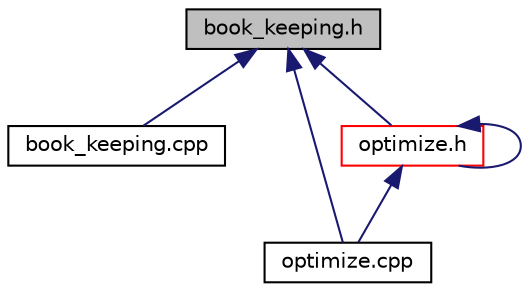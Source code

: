 digraph "book_keeping.h"
{
  edge [fontname="Helvetica",fontsize="10",labelfontname="Helvetica",labelfontsize="10"];
  node [fontname="Helvetica",fontsize="10",shape=record];
  Node38 [label="book_keeping.h",height=0.2,width=0.4,color="black", fillcolor="grey75", style="filled", fontcolor="black"];
  Node38 -> Node39 [dir="back",color="midnightblue",fontsize="10",style="solid",fontname="Helvetica"];
  Node39 [label="book_keeping.cpp",height=0.2,width=0.4,color="black", fillcolor="white", style="filled",URL="$book__keeping_8cpp.html"];
  Node38 -> Node40 [dir="back",color="midnightblue",fontsize="10",style="solid",fontname="Helvetica"];
  Node40 [label="optimize.cpp",height=0.2,width=0.4,color="black", fillcolor="white", style="filled",URL="$optimize_8cpp.html"];
  Node38 -> Node41 [dir="back",color="midnightblue",fontsize="10",style="solid",fontname="Helvetica"];
  Node41 [label="optimize.h",height=0.2,width=0.4,color="red", fillcolor="white", style="filled",URL="$optimize_8h.html"];
  Node41 -> Node40 [dir="back",color="midnightblue",fontsize="10",style="solid",fontname="Helvetica"];
  Node41 -> Node41 [dir="back",color="midnightblue",fontsize="10",style="solid",fontname="Helvetica"];
}
